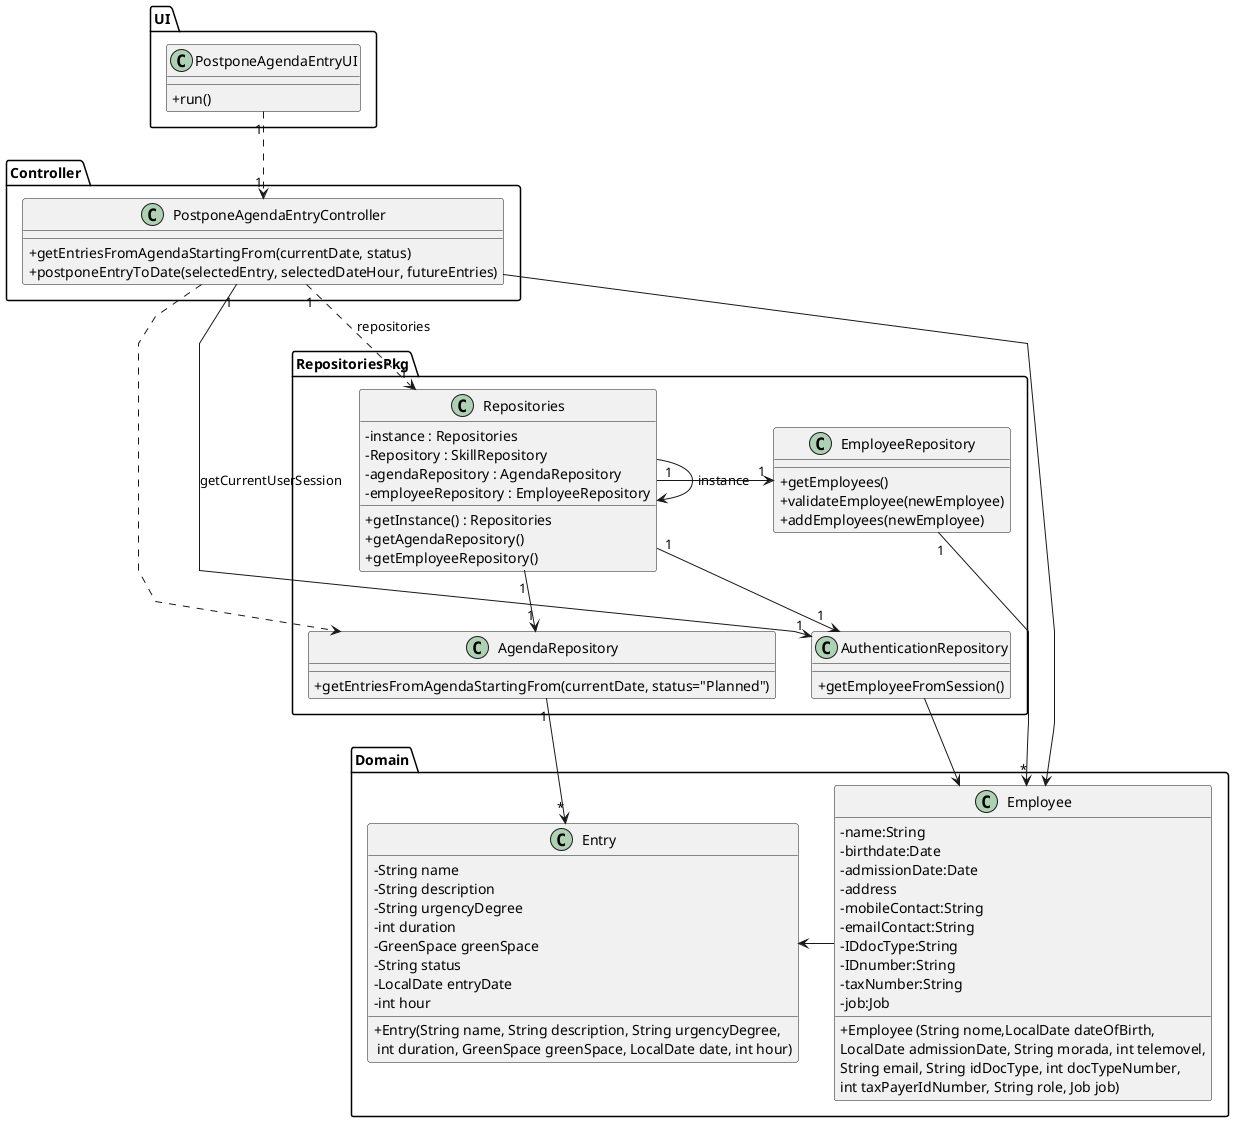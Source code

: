 @startuml
'skinparam monochrome true
skinparam packageStyle rectangle
skinparam shadowing false
skinparam linetype polyline
'skinparam linetype orto

skinparam classAttributeIconSize 0

'left to right direction

Package Controller <<Folder>>{
    class PostponeAgendaEntryController {
        + getEntriesFromAgendaStartingFrom(currentDate, status)
        + postponeEntryToDate(selectedEntry, selectedDateHour, futureEntries)
    }
}
Package UI <<Folder>>{
    class PostponeAgendaEntryUI {
         +run()
    }
}

Package RepositoriesPkg <<Folder>>{

    class Repositories{
         - instance : Repositories
          - Repository : SkillRepository
         - agendaRepository : AgendaRepository
          - employeeRepository : EmployeeRepository

          + getInstance() : Repositories
          + getAgendaRepository()
          + getEmployeeRepository()
    }

    class EmployeeRepository {

        + getEmployees()
        + validateEmployee(newEmployee)
        + addEmployees(newEmployee)
    }


    class AgendaRepository{
        + getEntriesFromAgendaStartingFrom(currentDate, status="Planned")
    }

    class AuthenticationRepository{
         + getEmployeeFromSession()
    }
}


Package Domain <<Folder>>{
class Entry {
    - String name
    - String description
    - String urgencyDegree
    - int duration
    - GreenSpace greenSpace
    - String status
    - LocalDate entryDate
    - int hour
    + Entry(String name, String description, String urgencyDegree,\n int duration, GreenSpace greenSpace, LocalDate date, int hour)

}

class Employee {
    -name:String
    -birthdate:Date
    -admissionDate:Date
    -address
    -mobileContact:String
    -emailContact:String
    -IDdocType:String
    -IDnumber:String
    -taxNumber:String
    -job:Job

    +Employee (String nome,LocalDate dateOfBirth,\nLocalDate admissionDate, String morada, int telemovel,\nString email, String idDocType, int docTypeNumber,\nint taxPayerIdNumber, String role, Job job)
}
}

PostponeAgendaEntryUI "1" ..> "1" PostponeAgendaEntryController




Repositories -> Repositories : instance
Repositories "1" --> "1" AgendaRepository
Repositories "1" --> "1" AuthenticationRepository
Repositories "1" -> "1" EmployeeRepository

EmployeeRepository "1" -> "*" Employee
AgendaRepository "1" --> "*" Entry


PostponeAgendaEntryController ..> AgendaRepository
PostponeAgendaEntryController "1" ..> "1" Repositories : repositories
PostponeAgendaEntryController "1" --> "1" AuthenticationRepository : getCurrentUserSession

PostponeAgendaEntryController -> Employee


AuthenticationRepository --> Employee

Employee -> Entry

@enduml